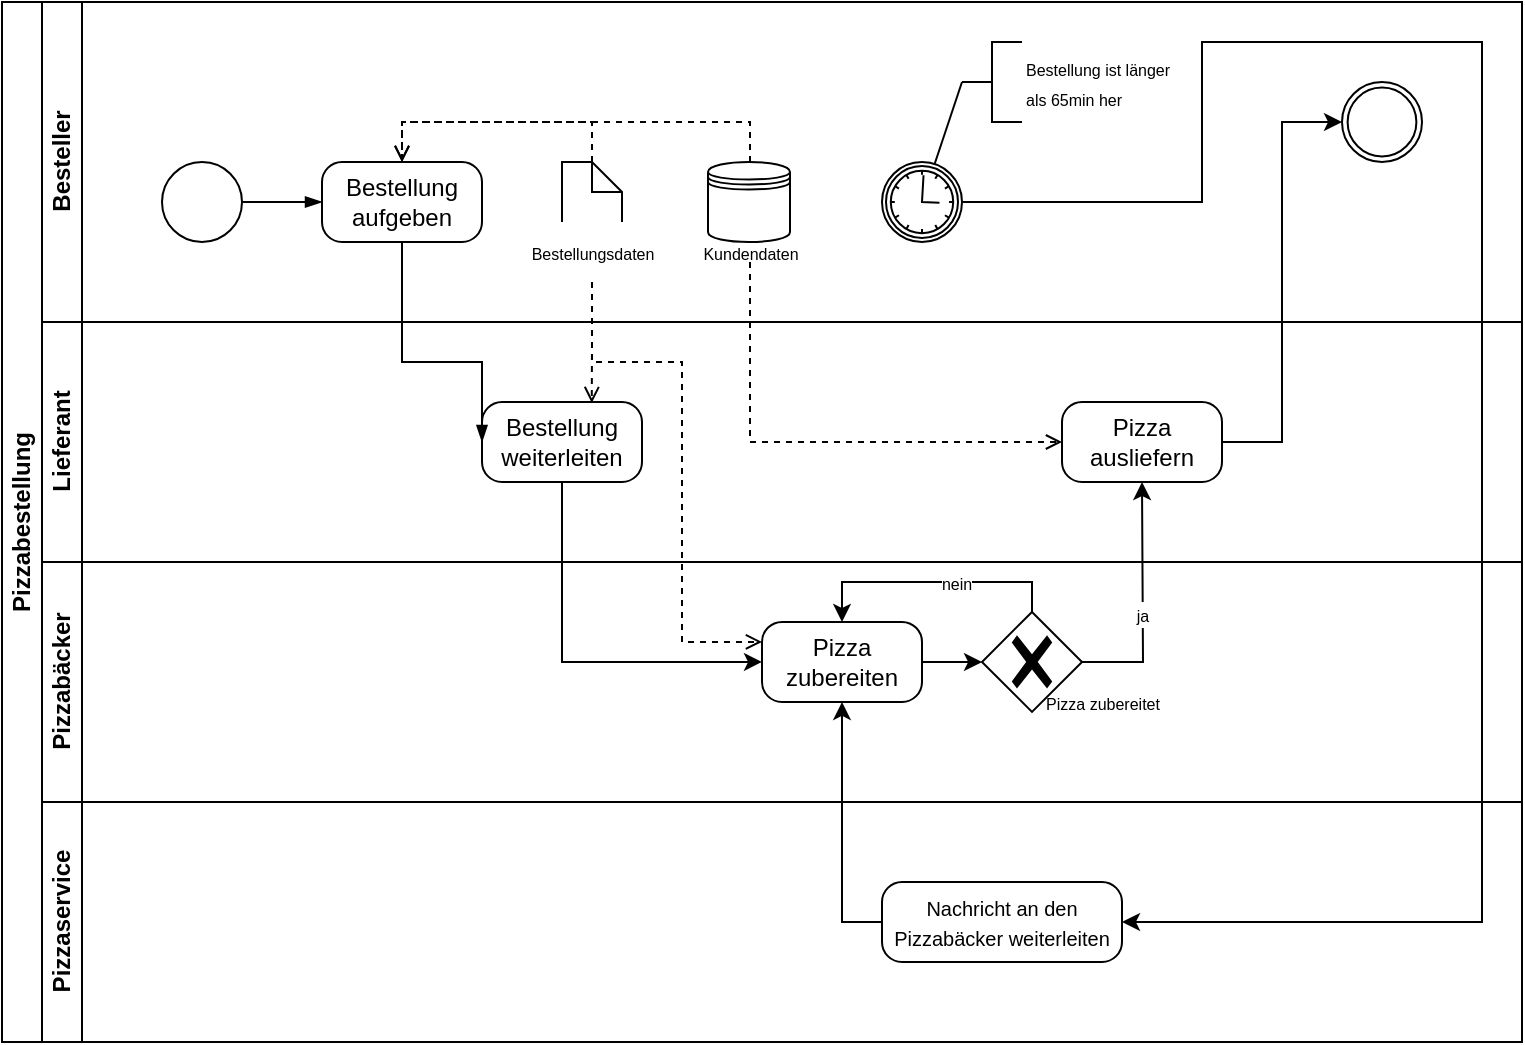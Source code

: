 <mxfile version="23.1.5" type="github">
  <diagram name="Seite-1" id="WTBAxA2iXZAQIMYn6fSl">
    <mxGraphModel dx="1270" dy="688" grid="1" gridSize="10" guides="1" tooltips="1" connect="1" arrows="1" fold="1" page="1" pageScale="1" pageWidth="827" pageHeight="1169" math="0" shadow="0">
      <root>
        <mxCell id="0" />
        <mxCell id="1" parent="0" />
        <mxCell id="xDKVVy-xrMNrOV89pV4P-1" value="Pizzabestellung" style="swimlane;html=1;childLayout=stackLayout;resizeParent=1;resizeParentMax=0;horizontal=0;startSize=20;horizontalStack=0;whiteSpace=wrap;" parent="1" vertex="1">
          <mxGeometry x="40" y="40" width="760" height="520" as="geometry" />
        </mxCell>
        <mxCell id="xDKVVy-xrMNrOV89pV4P-2" value="Besteller" style="swimlane;html=1;startSize=20;horizontal=0;" parent="xDKVVy-xrMNrOV89pV4P-1" vertex="1">
          <mxGeometry x="20" width="740" height="160" as="geometry" />
        </mxCell>
        <mxCell id="xDKVVy-xrMNrOV89pV4P-6" value="" style="points=[[0.145,0.145,0],[0.5,0,0],[0.855,0.145,0],[1,0.5,0],[0.855,0.855,0],[0.5,1,0],[0.145,0.855,0],[0,0.5,0]];shape=mxgraph.bpmn.event;html=1;verticalLabelPosition=bottom;labelBackgroundColor=#ffffff;verticalAlign=top;align=center;perimeter=ellipsePerimeter;outlineConnect=0;aspect=fixed;outline=standard;symbol=general;" parent="xDKVVy-xrMNrOV89pV4P-2" vertex="1">
          <mxGeometry x="60" y="80" width="40" height="40" as="geometry" />
        </mxCell>
        <mxCell id="xDKVVy-xrMNrOV89pV4P-7" value="Bestellung aufgeben" style="points=[[0.25,0,0],[0.5,0,0],[0.75,0,0],[1,0.25,0],[1,0.5,0],[1,0.75,0],[0.75,1,0],[0.5,1,0],[0.25,1,0],[0,0.75,0],[0,0.5,0],[0,0.25,0]];shape=mxgraph.bpmn.task;whiteSpace=wrap;rectStyle=rounded;size=10;html=1;container=1;expand=0;collapsible=0;taskMarker=abstract;" parent="xDKVVy-xrMNrOV89pV4P-2" vertex="1">
          <mxGeometry x="140" y="80" width="80" height="40" as="geometry" />
        </mxCell>
        <mxCell id="xDKVVy-xrMNrOV89pV4P-8" value="" style="shape=mxgraph.bpmn.data;labelPosition=center;verticalLabelPosition=bottom;align=center;verticalAlign=top;size=15;html=1;" parent="xDKVVy-xrMNrOV89pV4P-2" vertex="1">
          <mxGeometry x="260" y="80" width="30" height="40" as="geometry" />
        </mxCell>
        <mxCell id="xDKVVy-xrMNrOV89pV4P-9" style="edgeStyle=orthogonalEdgeStyle;rounded=0;orthogonalLoop=1;jettySize=auto;html=1;entryX=0.5;entryY=0;entryDx=0;entryDy=0;entryPerimeter=0;exitX=0;exitY=0;exitDx=15;exitDy=0;exitPerimeter=0;dashed=1;endArrow=open;endFill=0;" parent="xDKVVy-xrMNrOV89pV4P-2" source="xDKVVy-xrMNrOV89pV4P-8" target="xDKVVy-xrMNrOV89pV4P-7" edge="1">
          <mxGeometry relative="1" as="geometry" />
        </mxCell>
        <mxCell id="xDKVVy-xrMNrOV89pV4P-10" style="edgeStyle=orthogonalEdgeStyle;rounded=0;orthogonalLoop=1;jettySize=auto;html=1;entryX=0;entryY=0.5;entryDx=0;entryDy=0;entryPerimeter=0;endArrow=blockThin;endFill=1;" parent="xDKVVy-xrMNrOV89pV4P-2" source="xDKVVy-xrMNrOV89pV4P-6" target="xDKVVy-xrMNrOV89pV4P-7" edge="1">
          <mxGeometry relative="1" as="geometry" />
        </mxCell>
        <mxCell id="xDKVVy-xrMNrOV89pV4P-11" value="&lt;font style=&quot;font-size: 8px;&quot;&gt;Bestellungsdaten&lt;/font&gt;" style="text;html=1;align=center;verticalAlign=middle;resizable=0;points=[];autosize=1;strokeColor=none;fillColor=default;" parent="xDKVVy-xrMNrOV89pV4P-2" vertex="1">
          <mxGeometry x="235" y="110" width="80" height="30" as="geometry" />
        </mxCell>
        <mxCell id="xDKVVy-xrMNrOV89pV4P-16" style="edgeStyle=orthogonalEdgeStyle;rounded=0;orthogonalLoop=1;jettySize=auto;html=1;dashed=1;endArrow=open;endFill=0;" parent="xDKVVy-xrMNrOV89pV4P-2" edge="1">
          <mxGeometry relative="1" as="geometry">
            <mxPoint x="180" y="80" as="targetPoint" />
            <Array as="points">
              <mxPoint x="354" y="60" />
              <mxPoint x="180" y="60" />
            </Array>
            <mxPoint x="354" y="80" as="sourcePoint" />
          </mxGeometry>
        </mxCell>
        <mxCell id="xDKVVy-xrMNrOV89pV4P-17" value="&lt;font style=&quot;font-size: 8px;&quot;&gt;Kundendaten&lt;/font&gt;" style="text;html=1;align=center;verticalAlign=middle;resizable=0;points=[];autosize=1;strokeColor=none;fillColor=none;" parent="xDKVVy-xrMNrOV89pV4P-2" vertex="1">
          <mxGeometry x="319" y="110" width="70" height="30" as="geometry" />
        </mxCell>
        <mxCell id="xDKVVy-xrMNrOV89pV4P-27" value="" style="points=[[0.145,0.145,0],[0.5,0,0],[0.855,0.145,0],[1,0.5,0],[0.855,0.855,0],[0.5,1,0],[0.145,0.855,0],[0,0.5,0]];shape=mxgraph.bpmn.event;html=1;verticalLabelPosition=bottom;labelBackgroundColor=#ffffff;verticalAlign=top;align=center;perimeter=ellipsePerimeter;outlineConnect=0;aspect=fixed;outline=throwing;symbol=general;" parent="xDKVVy-xrMNrOV89pV4P-2" vertex="1">
          <mxGeometry x="650" y="40" width="40" height="40" as="geometry" />
        </mxCell>
        <mxCell id="_8DgfLOjujSDmBpqf3x0-5" value="" style="shape=datastore;html=1;labelPosition=center;verticalLabelPosition=bottom;align=center;verticalAlign=top;" vertex="1" parent="xDKVVy-xrMNrOV89pV4P-2">
          <mxGeometry x="333" y="80" width="41" height="40" as="geometry" />
        </mxCell>
        <mxCell id="_8DgfLOjujSDmBpqf3x0-6" style="edgeStyle=orthogonalEdgeStyle;rounded=0;orthogonalLoop=1;jettySize=auto;html=1;entryX=0;entryY=0.5;entryDx=0;entryDy=0;entryPerimeter=0;endArrow=open;endFill=0;dashed=1;" edge="1" parent="xDKVVy-xrMNrOV89pV4P-2" target="xDKVVy-xrMNrOV89pV4P-25">
          <mxGeometry relative="1" as="geometry">
            <mxPoint x="354" y="130" as="sourcePoint" />
            <mxPoint x="504" y="220" as="targetPoint" />
            <Array as="points">
              <mxPoint x="354" y="220" />
            </Array>
          </mxGeometry>
        </mxCell>
        <mxCell id="_8DgfLOjujSDmBpqf3x0-12" style="edgeStyle=orthogonalEdgeStyle;rounded=0;orthogonalLoop=1;jettySize=auto;html=1;" edge="1" parent="xDKVVy-xrMNrOV89pV4P-2" source="_8DgfLOjujSDmBpqf3x0-7">
          <mxGeometry relative="1" as="geometry">
            <mxPoint x="540" y="460" as="targetPoint" />
            <Array as="points">
              <mxPoint x="580" y="100" />
              <mxPoint x="580" y="20" />
              <mxPoint x="720" y="20" />
              <mxPoint x="720" y="460" />
            </Array>
          </mxGeometry>
        </mxCell>
        <mxCell id="_8DgfLOjujSDmBpqf3x0-7" value="" style="points=[[0.145,0.145,0],[0.5,0,0],[0.855,0.145,0],[1,0.5,0],[0.855,0.855,0],[0.5,1,0],[0.145,0.855,0],[0,0.5,0]];shape=mxgraph.bpmn.event;html=1;verticalLabelPosition=bottom;labelBackgroundColor=#ffffff;verticalAlign=top;align=center;perimeter=ellipsePerimeter;outlineConnect=0;aspect=fixed;outline=boundInt;symbol=timer;" vertex="1" parent="xDKVVy-xrMNrOV89pV4P-2">
          <mxGeometry x="420" y="80" width="40" height="40" as="geometry" />
        </mxCell>
        <mxCell id="_8DgfLOjujSDmBpqf3x0-9" value="&lt;font style=&quot;font-size: 8px;&quot;&gt;Bestellung ist länger&lt;br&gt;als 65min her&lt;/font&gt;" style="html=1;shape=mxgraph.flowchart.annotation_2;align=left;labelPosition=right;" vertex="1" parent="xDKVVy-xrMNrOV89pV4P-2">
          <mxGeometry x="460" y="20" width="30" height="40" as="geometry" />
        </mxCell>
        <mxCell id="_8DgfLOjujSDmBpqf3x0-11" style="rounded=0;orthogonalLoop=1;jettySize=auto;html=1;entryX=0;entryY=0.5;entryDx=0;entryDy=0;entryPerimeter=0;endArrow=none;endFill=0;" edge="1" parent="xDKVVy-xrMNrOV89pV4P-2" source="_8DgfLOjujSDmBpqf3x0-7" target="_8DgfLOjujSDmBpqf3x0-9">
          <mxGeometry relative="1" as="geometry" />
        </mxCell>
        <mxCell id="xDKVVy-xrMNrOV89pV4P-3" value="Lieferant" style="swimlane;html=1;startSize=20;horizontal=0;" parent="xDKVVy-xrMNrOV89pV4P-1" vertex="1">
          <mxGeometry x="20" y="160" width="740" height="120" as="geometry" />
        </mxCell>
        <mxCell id="_8DgfLOjujSDmBpqf3x0-3" style="edgeStyle=orthogonalEdgeStyle;rounded=0;orthogonalLoop=1;jettySize=auto;html=1;exitX=0.75;exitY=1;exitDx=0;exitDy=0;exitPerimeter=0;" edge="1" parent="xDKVVy-xrMNrOV89pV4P-3" source="xDKVVy-xrMNrOV89pV4P-12">
          <mxGeometry relative="1" as="geometry">
            <mxPoint x="280" y="80.2" as="targetPoint" />
          </mxGeometry>
        </mxCell>
        <mxCell id="xDKVVy-xrMNrOV89pV4P-12" value="Bestellung weiterleiten" style="points=[[0.25,0,0],[0.5,0,0],[0.75,0,0],[1,0.25,0],[1,0.5,0],[1,0.75,0],[0.75,1,0],[0.5,1,0],[0.25,1,0],[0,0.75,0],[0,0.5,0],[0,0.25,0]];shape=mxgraph.bpmn.task;whiteSpace=wrap;rectStyle=rounded;size=10;html=1;container=1;expand=0;collapsible=0;taskMarker=abstract;" parent="xDKVVy-xrMNrOV89pV4P-3" vertex="1">
          <mxGeometry x="220" y="40" width="80" height="40" as="geometry" />
        </mxCell>
        <mxCell id="xDKVVy-xrMNrOV89pV4P-25" value="Pizza ausliefern" style="points=[[0.25,0,0],[0.5,0,0],[0.75,0,0],[1,0.25,0],[1,0.5,0],[1,0.75,0],[0.75,1,0],[0.5,1,0],[0.25,1,0],[0,0.75,0],[0,0.5,0],[0,0.25,0]];shape=mxgraph.bpmn.task;whiteSpace=wrap;rectStyle=rounded;size=10;html=1;container=1;expand=0;collapsible=0;taskMarker=abstract;" parent="xDKVVy-xrMNrOV89pV4P-3" vertex="1">
          <mxGeometry x="510" y="40" width="80" height="40" as="geometry" />
        </mxCell>
        <mxCell id="xDKVVy-xrMNrOV89pV4P-4" value="Pizzabäcker" style="swimlane;html=1;startSize=20;horizontal=0;" parent="xDKVVy-xrMNrOV89pV4P-1" vertex="1">
          <mxGeometry x="20" y="280" width="740" height="120" as="geometry" />
        </mxCell>
        <mxCell id="xDKVVy-xrMNrOV89pV4P-44" style="edgeStyle=orthogonalEdgeStyle;rounded=0;orthogonalLoop=1;jettySize=auto;html=1;" parent="xDKVVy-xrMNrOV89pV4P-4" source="xDKVVy-xrMNrOV89pV4P-14" target="xDKVVy-xrMNrOV89pV4P-42" edge="1">
          <mxGeometry relative="1" as="geometry" />
        </mxCell>
        <mxCell id="xDKVVy-xrMNrOV89pV4P-14" value="Pizza zubereiten" style="points=[[0.25,0,0],[0.5,0,0],[0.75,0,0],[1,0.25,0],[1,0.5,0],[1,0.75,0],[0.75,1,0],[0.5,1,0],[0.25,1,0],[0,0.75,0],[0,0.5,0],[0,0.25,0]];shape=mxgraph.bpmn.task;whiteSpace=wrap;rectStyle=rounded;size=10;html=1;container=1;expand=0;collapsible=0;taskMarker=abstract;" parent="xDKVVy-xrMNrOV89pV4P-4" vertex="1">
          <mxGeometry x="360" y="29.98" width="80" height="40" as="geometry" />
        </mxCell>
        <mxCell id="xDKVVy-xrMNrOV89pV4P-61" style="edgeStyle=orthogonalEdgeStyle;rounded=0;orthogonalLoop=1;jettySize=auto;html=1;" parent="xDKVVy-xrMNrOV89pV4P-4" source="xDKVVy-xrMNrOV89pV4P-42" edge="1">
          <mxGeometry relative="1" as="geometry">
            <mxPoint x="550" y="-40" as="targetPoint" />
          </mxGeometry>
        </mxCell>
        <mxCell id="xDKVVy-xrMNrOV89pV4P-62" value="&lt;font style=&quot;font-size: 8px;&quot;&gt;ja&lt;/font&gt;" style="edgeLabel;html=1;align=center;verticalAlign=middle;resizable=0;points=[];" parent="xDKVVy-xrMNrOV89pV4P-61" vertex="1" connectable="0">
          <mxGeometry x="-0.096" y="1" relative="1" as="geometry">
            <mxPoint as="offset" />
          </mxGeometry>
        </mxCell>
        <mxCell id="xDKVVy-xrMNrOV89pV4P-42" value="" style="points=[[0.25,0.25,0],[0.5,0,0],[0.75,0.25,0],[1,0.5,0],[0.75,0.75,0],[0.5,1,0],[0.25,0.75,0],[0,0.5,0]];shape=mxgraph.bpmn.gateway2;html=1;verticalLabelPosition=bottom;labelBackgroundColor=#ffffff;verticalAlign=top;align=center;perimeter=rhombusPerimeter;outlineConnect=0;outline=none;symbol=none;gwType=exclusive;" parent="xDKVVy-xrMNrOV89pV4P-4" vertex="1">
          <mxGeometry x="470" y="24.98" width="50" height="50" as="geometry" />
        </mxCell>
        <mxCell id="xDKVVy-xrMNrOV89pV4P-43" value="&lt;font style=&quot;font-size: 8px;&quot;&gt;Pizza zubereitet&lt;/font&gt;" style="text;html=1;align=center;verticalAlign=middle;resizable=0;points=[];autosize=1;strokeColor=none;fillColor=none;" parent="xDKVVy-xrMNrOV89pV4P-4" vertex="1">
          <mxGeometry x="490" y="54.98" width="80" height="30" as="geometry" />
        </mxCell>
        <mxCell id="xDKVVy-xrMNrOV89pV4P-48" style="edgeStyle=orthogonalEdgeStyle;rounded=0;orthogonalLoop=1;jettySize=auto;html=1;entryX=0.5;entryY=0;entryDx=0;entryDy=0;entryPerimeter=0;" parent="xDKVVy-xrMNrOV89pV4P-4" source="xDKVVy-xrMNrOV89pV4P-42" target="xDKVVy-xrMNrOV89pV4P-14" edge="1">
          <mxGeometry relative="1" as="geometry">
            <Array as="points">
              <mxPoint x="495" y="9.98" />
              <mxPoint x="400" y="9.98" />
            </Array>
          </mxGeometry>
        </mxCell>
        <mxCell id="xDKVVy-xrMNrOV89pV4P-49" value="&lt;font style=&quot;font-size: 8px;&quot;&gt;nein&lt;/font&gt;" style="edgeLabel;html=1;align=center;verticalAlign=middle;resizable=0;points=[];" parent="xDKVVy-xrMNrOV89pV4P-48" vertex="1" connectable="0">
          <mxGeometry x="-0.188" relative="1" as="geometry">
            <mxPoint as="offset" />
          </mxGeometry>
        </mxCell>
        <mxCell id="xDKVVy-xrMNrOV89pV4P-5" value="Pizzaservice" style="swimlane;html=1;startSize=20;horizontal=0;" parent="xDKVVy-xrMNrOV89pV4P-1" vertex="1">
          <mxGeometry x="20" y="400" width="740" height="120" as="geometry">
            <mxRectangle x="20" y="360" width="460" height="120" as="alternateBounds" />
          </mxGeometry>
        </mxCell>
        <mxCell id="xDKVVy-xrMNrOV89pV4P-67" value="&lt;font style=&quot;font-size: 10px;&quot;&gt;Nachricht an den Pizzabäcker weiterleiten&lt;/font&gt;" style="points=[[0.25,0,0],[0.5,0,0],[0.75,0,0],[1,0.25,0],[1,0.5,0],[1,0.75,0],[0.75,1,0],[0.5,1,0],[0.25,1,0],[0,0.75,0],[0,0.5,0],[0,0.25,0]];shape=mxgraph.bpmn.task;whiteSpace=wrap;rectStyle=rounded;size=10;html=1;container=1;expand=0;collapsible=0;taskMarker=abstract;" parent="xDKVVy-xrMNrOV89pV4P-5" vertex="1">
          <mxGeometry x="420" y="40" width="120" height="40" as="geometry" />
        </mxCell>
        <mxCell id="xDKVVy-xrMNrOV89pV4P-13" style="edgeStyle=orthogonalEdgeStyle;rounded=0;orthogonalLoop=1;jettySize=auto;html=1;entryX=0;entryY=0.5;entryDx=0;entryDy=0;entryPerimeter=0;endArrow=blockThin;endFill=1;" parent="xDKVVy-xrMNrOV89pV4P-1" source="xDKVVy-xrMNrOV89pV4P-7" target="xDKVVy-xrMNrOV89pV4P-12" edge="1">
          <mxGeometry relative="1" as="geometry">
            <Array as="points">
              <mxPoint x="200" y="180" />
            </Array>
          </mxGeometry>
        </mxCell>
        <mxCell id="xDKVVy-xrMNrOV89pV4P-28" style="edgeStyle=orthogonalEdgeStyle;rounded=0;orthogonalLoop=1;jettySize=auto;html=1;entryX=0;entryY=0.5;entryDx=0;entryDy=0;entryPerimeter=0;" parent="xDKVVy-xrMNrOV89pV4P-1" source="xDKVVy-xrMNrOV89pV4P-25" target="xDKVVy-xrMNrOV89pV4P-27" edge="1">
          <mxGeometry relative="1" as="geometry" />
        </mxCell>
        <mxCell id="xDKVVy-xrMNrOV89pV4P-60" style="edgeStyle=orthogonalEdgeStyle;rounded=0;orthogonalLoop=1;jettySize=auto;html=1;exitX=0.5;exitY=1;exitDx=0;exitDy=0;exitPerimeter=0;entryX=0;entryY=0.5;entryDx=0;entryDy=0;entryPerimeter=0;" parent="xDKVVy-xrMNrOV89pV4P-1" source="xDKVVy-xrMNrOV89pV4P-12" target="xDKVVy-xrMNrOV89pV4P-14" edge="1">
          <mxGeometry relative="1" as="geometry" />
        </mxCell>
        <mxCell id="xDKVVy-xrMNrOV89pV4P-71" style="edgeStyle=orthogonalEdgeStyle;rounded=0;orthogonalLoop=1;jettySize=auto;html=1;entryX=0.5;entryY=1;entryDx=0;entryDy=0;entryPerimeter=0;" parent="xDKVVy-xrMNrOV89pV4P-1" source="xDKVVy-xrMNrOV89pV4P-67" target="xDKVVy-xrMNrOV89pV4P-14" edge="1">
          <mxGeometry relative="1" as="geometry">
            <Array as="points">
              <mxPoint x="420" y="460" />
            </Array>
          </mxGeometry>
        </mxCell>
        <mxCell id="_8DgfLOjujSDmBpqf3x0-2" style="edgeStyle=orthogonalEdgeStyle;rounded=0;orthogonalLoop=1;jettySize=auto;html=1;entryX=0.686;entryY=0.013;entryDx=0;entryDy=0;entryPerimeter=0;endArrow=open;endFill=0;dashed=1;" edge="1" parent="xDKVVy-xrMNrOV89pV4P-1" source="xDKVVy-xrMNrOV89pV4P-11" target="xDKVVy-xrMNrOV89pV4P-12">
          <mxGeometry relative="1" as="geometry" />
        </mxCell>
        <mxCell id="_8DgfLOjujSDmBpqf3x0-4" style="edgeStyle=orthogonalEdgeStyle;rounded=0;orthogonalLoop=1;jettySize=auto;html=1;entryX=0;entryY=0.25;entryDx=0;entryDy=0;entryPerimeter=0;dashed=1;endArrow=open;endFill=0;" edge="1" parent="xDKVVy-xrMNrOV89pV4P-1" source="xDKVVy-xrMNrOV89pV4P-11" target="xDKVVy-xrMNrOV89pV4P-14">
          <mxGeometry relative="1" as="geometry">
            <Array as="points">
              <mxPoint x="295" y="180" />
              <mxPoint x="340" y="180" />
              <mxPoint x="340" y="320" />
            </Array>
          </mxGeometry>
        </mxCell>
      </root>
    </mxGraphModel>
  </diagram>
</mxfile>
